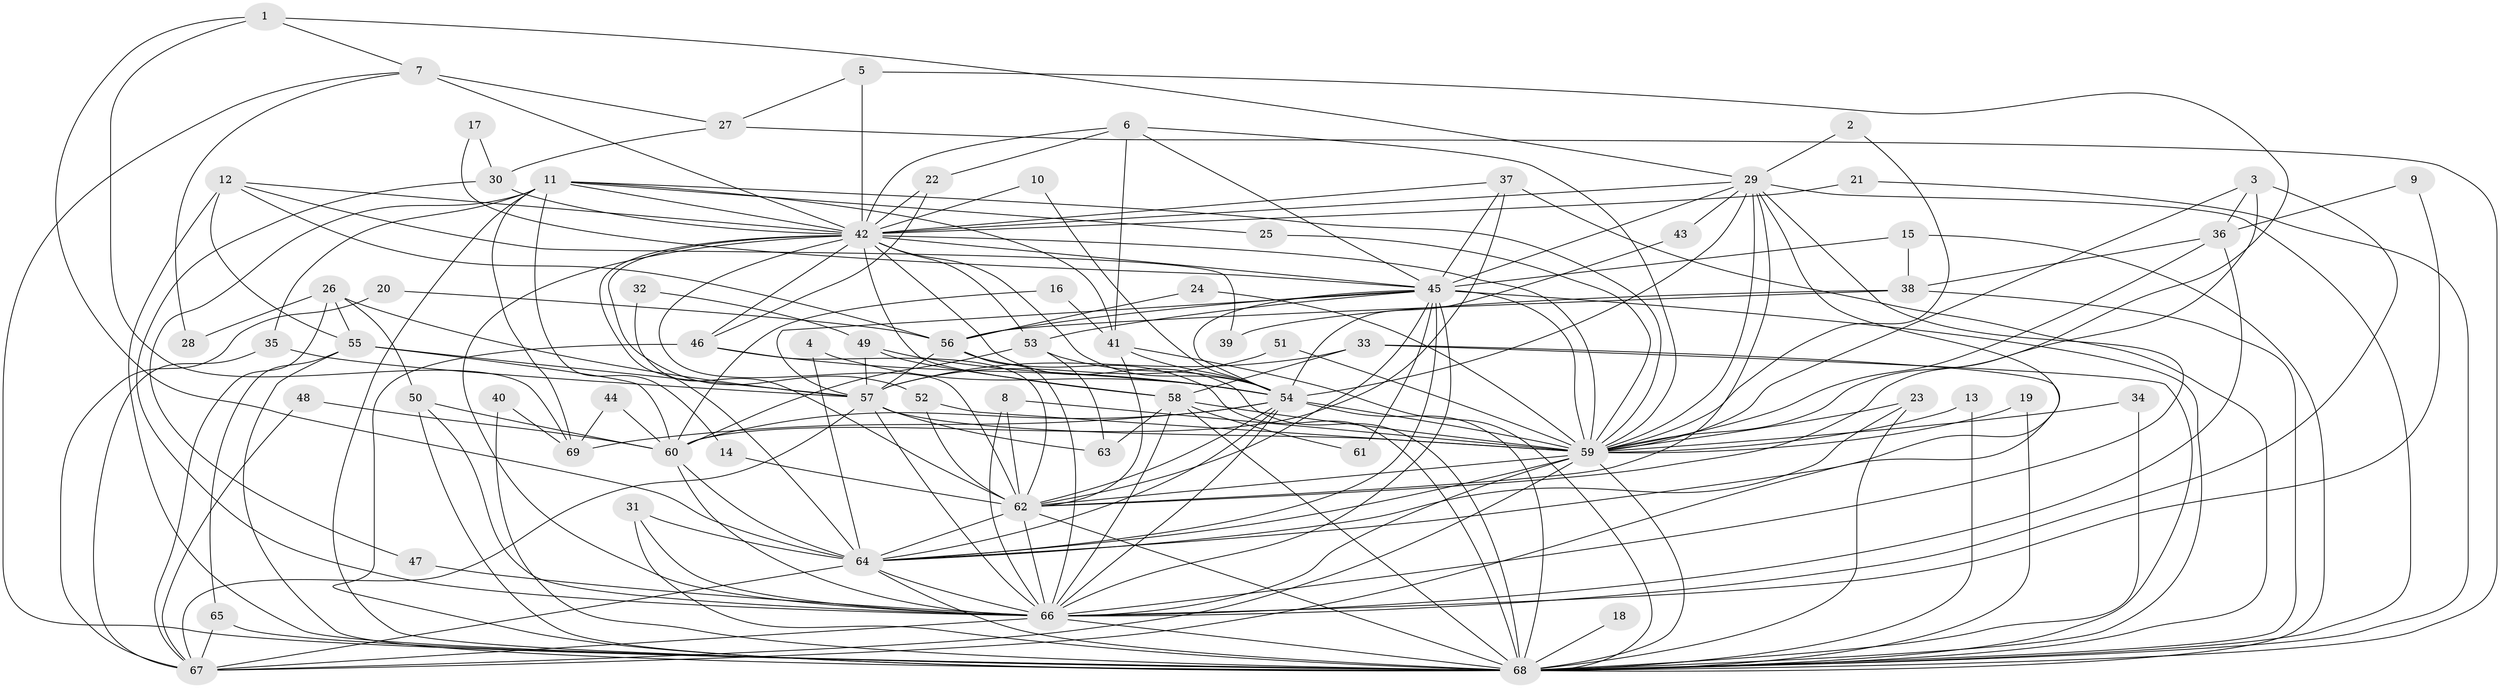 // original degree distribution, {22: 0.0072992700729927005, 37: 0.0072992700729927005, 14: 0.0072992700729927005, 19: 0.014598540145985401, 24: 0.0072992700729927005, 15: 0.0072992700729927005, 28: 0.0072992700729927005, 18: 0.0072992700729927005, 16: 0.0072992700729927005, 8: 0.029197080291970802, 5: 0.10218978102189781, 10: 0.0072992700729927005, 4: 0.12408759124087591, 3: 0.08759124087591241, 6: 0.021897810218978103, 2: 0.5547445255474452}
// Generated by graph-tools (version 1.1) at 2025/49/03/09/25 03:49:43]
// undirected, 69 vertices, 199 edges
graph export_dot {
graph [start="1"]
  node [color=gray90,style=filled];
  1;
  2;
  3;
  4;
  5;
  6;
  7;
  8;
  9;
  10;
  11;
  12;
  13;
  14;
  15;
  16;
  17;
  18;
  19;
  20;
  21;
  22;
  23;
  24;
  25;
  26;
  27;
  28;
  29;
  30;
  31;
  32;
  33;
  34;
  35;
  36;
  37;
  38;
  39;
  40;
  41;
  42;
  43;
  44;
  45;
  46;
  47;
  48;
  49;
  50;
  51;
  52;
  53;
  54;
  55;
  56;
  57;
  58;
  59;
  60;
  61;
  62;
  63;
  64;
  65;
  66;
  67;
  68;
  69;
  1 -- 7 [weight=1.0];
  1 -- 29 [weight=1.0];
  1 -- 64 [weight=1.0];
  1 -- 69 [weight=1.0];
  2 -- 29 [weight=1.0];
  2 -- 59 [weight=1.0];
  3 -- 36 [weight=1.0];
  3 -- 59 [weight=1.0];
  3 -- 62 [weight=1.0];
  3 -- 66 [weight=1.0];
  4 -- 54 [weight=1.0];
  4 -- 64 [weight=1.0];
  5 -- 27 [weight=1.0];
  5 -- 42 [weight=1.0];
  5 -- 59 [weight=1.0];
  6 -- 22 [weight=1.0];
  6 -- 41 [weight=1.0];
  6 -- 42 [weight=1.0];
  6 -- 45 [weight=1.0];
  6 -- 59 [weight=1.0];
  7 -- 27 [weight=1.0];
  7 -- 28 [weight=1.0];
  7 -- 42 [weight=2.0];
  7 -- 68 [weight=1.0];
  8 -- 59 [weight=1.0];
  8 -- 62 [weight=1.0];
  8 -- 66 [weight=1.0];
  9 -- 36 [weight=1.0];
  9 -- 66 [weight=1.0];
  10 -- 42 [weight=1.0];
  10 -- 54 [weight=1.0];
  11 -- 14 [weight=1.0];
  11 -- 25 [weight=1.0];
  11 -- 35 [weight=1.0];
  11 -- 41 [weight=1.0];
  11 -- 42 [weight=1.0];
  11 -- 47 [weight=1.0];
  11 -- 59 [weight=1.0];
  11 -- 68 [weight=1.0];
  11 -- 69 [weight=1.0];
  12 -- 39 [weight=1.0];
  12 -- 42 [weight=1.0];
  12 -- 55 [weight=1.0];
  12 -- 56 [weight=1.0];
  12 -- 68 [weight=1.0];
  13 -- 59 [weight=1.0];
  13 -- 68 [weight=1.0];
  14 -- 62 [weight=1.0];
  15 -- 38 [weight=1.0];
  15 -- 45 [weight=1.0];
  15 -- 68 [weight=1.0];
  16 -- 41 [weight=1.0];
  16 -- 60 [weight=1.0];
  17 -- 30 [weight=1.0];
  17 -- 45 [weight=1.0];
  18 -- 68 [weight=1.0];
  19 -- 59 [weight=1.0];
  19 -- 68 [weight=1.0];
  20 -- 56 [weight=1.0];
  20 -- 67 [weight=1.0];
  21 -- 42 [weight=1.0];
  21 -- 68 [weight=1.0];
  22 -- 42 [weight=1.0];
  22 -- 46 [weight=1.0];
  23 -- 59 [weight=1.0];
  23 -- 64 [weight=1.0];
  23 -- 68 [weight=1.0];
  24 -- 56 [weight=1.0];
  24 -- 59 [weight=1.0];
  25 -- 59 [weight=1.0];
  26 -- 28 [weight=1.0];
  26 -- 50 [weight=1.0];
  26 -- 55 [weight=1.0];
  26 -- 57 [weight=1.0];
  26 -- 67 [weight=1.0];
  27 -- 30 [weight=1.0];
  27 -- 68 [weight=1.0];
  29 -- 42 [weight=1.0];
  29 -- 43 [weight=1.0];
  29 -- 45 [weight=1.0];
  29 -- 54 [weight=1.0];
  29 -- 59 [weight=2.0];
  29 -- 62 [weight=1.0];
  29 -- 64 [weight=1.0];
  29 -- 66 [weight=1.0];
  29 -- 68 [weight=1.0];
  30 -- 42 [weight=1.0];
  30 -- 66 [weight=2.0];
  31 -- 64 [weight=1.0];
  31 -- 66 [weight=1.0];
  31 -- 68 [weight=1.0];
  32 -- 49 [weight=1.0];
  32 -- 62 [weight=1.0];
  33 -- 57 [weight=1.0];
  33 -- 58 [weight=1.0];
  33 -- 67 [weight=1.0];
  33 -- 68 [weight=1.0];
  34 -- 59 [weight=1.0];
  34 -- 68 [weight=1.0];
  35 -- 57 [weight=1.0];
  35 -- 67 [weight=1.0];
  36 -- 38 [weight=1.0];
  36 -- 59 [weight=1.0];
  36 -- 66 [weight=1.0];
  37 -- 42 [weight=1.0];
  37 -- 45 [weight=1.0];
  37 -- 60 [weight=1.0];
  37 -- 68 [weight=1.0];
  38 -- 39 [weight=1.0];
  38 -- 56 [weight=1.0];
  38 -- 68 [weight=1.0];
  40 -- 68 [weight=1.0];
  40 -- 69 [weight=1.0];
  41 -- 54 [weight=1.0];
  41 -- 62 [weight=1.0];
  41 -- 68 [weight=1.0];
  42 -- 45 [weight=1.0];
  42 -- 46 [weight=2.0];
  42 -- 52 [weight=1.0];
  42 -- 53 [weight=1.0];
  42 -- 54 [weight=1.0];
  42 -- 58 [weight=1.0];
  42 -- 59 [weight=2.0];
  42 -- 62 [weight=3.0];
  42 -- 64 [weight=1.0];
  42 -- 66 [weight=1.0];
  42 -- 68 [weight=2.0];
  43 -- 54 [weight=1.0];
  44 -- 60 [weight=1.0];
  44 -- 69 [weight=1.0];
  45 -- 53 [weight=1.0];
  45 -- 54 [weight=1.0];
  45 -- 56 [weight=1.0];
  45 -- 57 [weight=2.0];
  45 -- 59 [weight=2.0];
  45 -- 61 [weight=1.0];
  45 -- 62 [weight=1.0];
  45 -- 64 [weight=1.0];
  45 -- 66 [weight=1.0];
  45 -- 68 [weight=1.0];
  46 -- 54 [weight=1.0];
  46 -- 62 [weight=1.0];
  46 -- 68 [weight=2.0];
  47 -- 66 [weight=1.0];
  48 -- 60 [weight=1.0];
  48 -- 67 [weight=1.0];
  49 -- 54 [weight=1.0];
  49 -- 57 [weight=1.0];
  49 -- 58 [weight=2.0];
  50 -- 60 [weight=1.0];
  50 -- 66 [weight=1.0];
  50 -- 68 [weight=1.0];
  51 -- 57 [weight=1.0];
  51 -- 59 [weight=1.0];
  52 -- 59 [weight=1.0];
  52 -- 62 [weight=1.0];
  53 -- 54 [weight=2.0];
  53 -- 60 [weight=1.0];
  53 -- 63 [weight=1.0];
  54 -- 59 [weight=2.0];
  54 -- 60 [weight=1.0];
  54 -- 62 [weight=1.0];
  54 -- 64 [weight=1.0];
  54 -- 66 [weight=1.0];
  54 -- 68 [weight=1.0];
  54 -- 69 [weight=1.0];
  55 -- 57 [weight=1.0];
  55 -- 60 [weight=1.0];
  55 -- 65 [weight=1.0];
  55 -- 68 [weight=2.0];
  56 -- 57 [weight=1.0];
  56 -- 66 [weight=1.0];
  56 -- 68 [weight=1.0];
  57 -- 59 [weight=1.0];
  57 -- 63 [weight=1.0];
  57 -- 66 [weight=1.0];
  57 -- 67 [weight=1.0];
  58 -- 59 [weight=1.0];
  58 -- 61 [weight=1.0];
  58 -- 63 [weight=1.0];
  58 -- 66 [weight=1.0];
  58 -- 68 [weight=2.0];
  59 -- 62 [weight=2.0];
  59 -- 64 [weight=2.0];
  59 -- 66 [weight=3.0];
  59 -- 67 [weight=1.0];
  59 -- 68 [weight=2.0];
  60 -- 64 [weight=1.0];
  60 -- 66 [weight=1.0];
  62 -- 64 [weight=1.0];
  62 -- 66 [weight=1.0];
  62 -- 68 [weight=1.0];
  64 -- 66 [weight=1.0];
  64 -- 67 [weight=1.0];
  64 -- 68 [weight=1.0];
  65 -- 67 [weight=1.0];
  65 -- 68 [weight=1.0];
  66 -- 67 [weight=1.0];
  66 -- 68 [weight=1.0];
}
